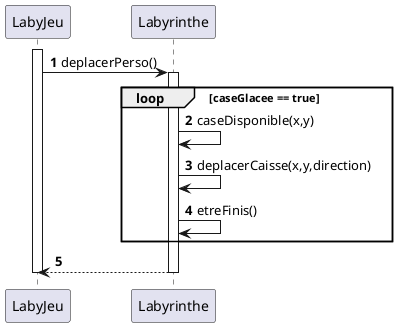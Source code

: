 @startuml
'https://plantuml.com/sequence-diagram

autonumber

participant "LabyJeu"
participant "Labyrinthe"

activate LabyJeu
LabyJeu -> Labyrinthe : deplacerPerso()
activate Labyrinthe
loop caseGlacee == true
    Labyrinthe -> Labyrinthe : caseDisponible(x,y)
    Labyrinthe -> Labyrinthe : deplacerCaisse(x,y,direction)
    Labyrinthe -> Labyrinthe : etreFinis()
end
Labyrinthe --> LabyJeu :
deactivate Labyrinthe
deactivate LabyJeu



@enduml